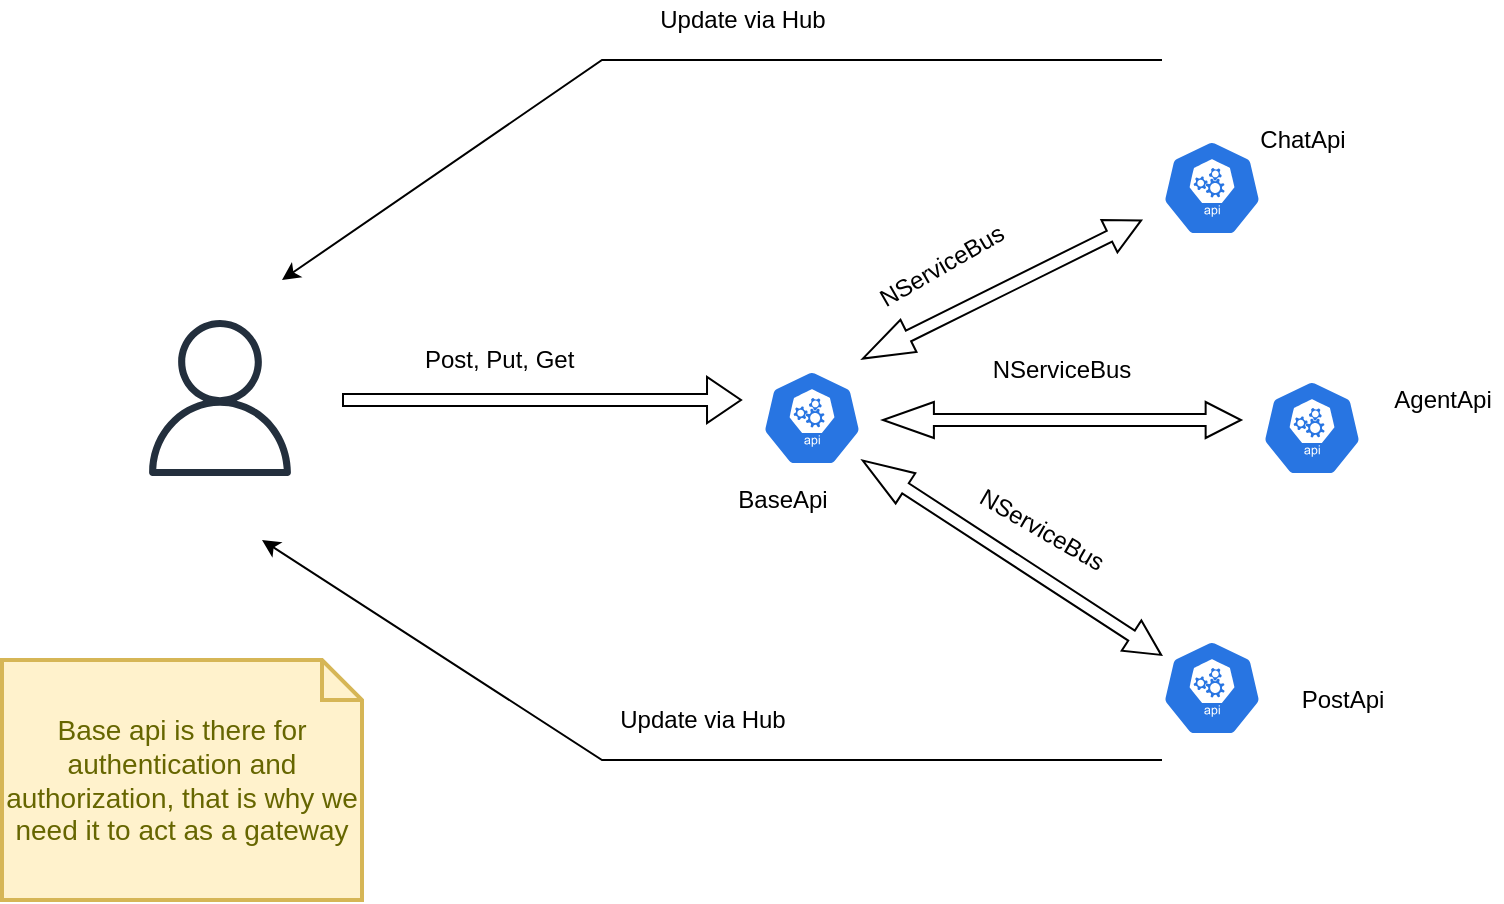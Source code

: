 <mxfile version="17.4.0" type="device"><diagram id="xF9FpaClg0seZ4Z-QAv8" name="Page-1"><mxGraphModel dx="1422" dy="762" grid="1" gridSize="10" guides="1" tooltips="1" connect="1" arrows="1" fold="1" page="1" pageScale="1" pageWidth="850" pageHeight="1100" math="0" shadow="0"><root><mxCell id="0"/><mxCell id="1" parent="0"/><mxCell id="zOUKeJoV4iiNTEb-m1iv-1" value="" style="sketch=0;outlineConnect=0;fontColor=#232F3E;gradientColor=none;fillColor=#232F3D;strokeColor=none;dashed=0;verticalLabelPosition=bottom;verticalAlign=top;align=center;html=1;fontSize=12;fontStyle=0;aspect=fixed;pointerEvents=1;shape=mxgraph.aws4.user;" vertex="1" parent="1"><mxGeometry x="130" y="270" width="78" height="78" as="geometry"/></mxCell><mxCell id="zOUKeJoV4iiNTEb-m1iv-2" value="" style="sketch=0;html=1;dashed=0;whitespace=wrap;fillColor=#2875E2;strokeColor=#ffffff;points=[[0.005,0.63,0],[0.1,0.2,0],[0.9,0.2,0],[0.5,0,0],[0.995,0.63,0],[0.72,0.99,0],[0.5,1,0],[0.28,0.99,0]];shape=mxgraph.kubernetes.icon;prIcon=api" vertex="1" parent="1"><mxGeometry x="440" y="295" width="50" height="48" as="geometry"/></mxCell><mxCell id="zOUKeJoV4iiNTEb-m1iv-3" value="" style="sketch=0;html=1;dashed=0;whitespace=wrap;fillColor=#2875E2;strokeColor=#ffffff;points=[[0.005,0.63,0],[0.1,0.2,0],[0.9,0.2,0],[0.5,0,0],[0.995,0.63,0],[0.72,0.99,0],[0.5,1,0],[0.28,0.99,0]];shape=mxgraph.kubernetes.icon;prIcon=api" vertex="1" parent="1"><mxGeometry x="640" y="180" width="50" height="48" as="geometry"/></mxCell><mxCell id="zOUKeJoV4iiNTEb-m1iv-4" value="" style="sketch=0;html=1;dashed=0;whitespace=wrap;fillColor=#2875E2;strokeColor=#ffffff;points=[[0.005,0.63,0],[0.1,0.2,0],[0.9,0.2,0],[0.5,0,0],[0.995,0.63,0],[0.72,0.99,0],[0.5,1,0],[0.28,0.99,0]];shape=mxgraph.kubernetes.icon;prIcon=api" vertex="1" parent="1"><mxGeometry x="690" y="300" width="50" height="48" as="geometry"/></mxCell><mxCell id="zOUKeJoV4iiNTEb-m1iv-5" value="" style="sketch=0;html=1;dashed=0;whitespace=wrap;fillColor=#2875E2;strokeColor=#ffffff;points=[[0.005,0.63,0],[0.1,0.2,0],[0.9,0.2,0],[0.5,0,0],[0.995,0.63,0],[0.72,0.99,0],[0.5,1,0],[0.28,0.99,0]];shape=mxgraph.kubernetes.icon;prIcon=api" vertex="1" parent="1"><mxGeometry x="640" y="430" width="50" height="48" as="geometry"/></mxCell><mxCell id="zOUKeJoV4iiNTEb-m1iv-8" value="" style="shape=flexArrow;endArrow=classic;html=1;rounded=0;width=6;endSize=5.33;endWidth=16;" edge="1" parent="1"><mxGeometry width="50" height="50" relative="1" as="geometry"><mxPoint x="230" y="310" as="sourcePoint"/><mxPoint x="430" y="310" as="targetPoint"/></mxGeometry></mxCell><mxCell id="zOUKeJoV4iiNTEb-m1iv-9" value="Post, Put, Get&amp;nbsp;" style="text;html=1;align=center;verticalAlign=middle;resizable=0;points=[];autosize=1;strokeColor=none;fillColor=none;" vertex="1" parent="1"><mxGeometry x="265" y="280" width="90" height="20" as="geometry"/></mxCell><mxCell id="zOUKeJoV4iiNTEb-m1iv-11" value="NServiceBus" style="text;html=1;strokeColor=none;fillColor=none;align=center;verticalAlign=middle;whiteSpace=wrap;rounded=0;rotation=-30;" vertex="1" parent="1"><mxGeometry x="500" y="228" width="60" height="30" as="geometry"/></mxCell><mxCell id="zOUKeJoV4iiNTEb-m1iv-14" value="NServiceBus" style="text;html=1;strokeColor=none;fillColor=none;align=center;verticalAlign=middle;whiteSpace=wrap;rounded=0;rotation=0;" vertex="1" parent="1"><mxGeometry x="560" y="280" width="60" height="30" as="geometry"/></mxCell><mxCell id="zOUKeJoV4iiNTEb-m1iv-15" value="NServiceBus" style="text;html=1;strokeColor=none;fillColor=none;align=center;verticalAlign=middle;whiteSpace=wrap;rounded=0;rotation=30;" vertex="1" parent="1"><mxGeometry x="550" y="360" width="60" height="30" as="geometry"/></mxCell><mxCell id="zOUKeJoV4iiNTEb-m1iv-17" value="BaseApi" style="text;html=1;align=center;verticalAlign=middle;resizable=0;points=[];autosize=1;strokeColor=none;fillColor=none;" vertex="1" parent="1"><mxGeometry x="420" y="350" width="60" height="20" as="geometry"/></mxCell><mxCell id="zOUKeJoV4iiNTEb-m1iv-19" value="PostApi" style="text;html=1;align=center;verticalAlign=middle;resizable=0;points=[];autosize=1;strokeColor=none;fillColor=none;" vertex="1" parent="1"><mxGeometry x="700" y="450" width="60" height="20" as="geometry"/></mxCell><mxCell id="zOUKeJoV4iiNTEb-m1iv-20" value="ChatApi" style="text;html=1;align=center;verticalAlign=middle;resizable=0;points=[];autosize=1;strokeColor=none;fillColor=none;" vertex="1" parent="1"><mxGeometry x="680" y="170" width="60" height="20" as="geometry"/></mxCell><mxCell id="zOUKeJoV4iiNTEb-m1iv-21" value="AgentApi" style="text;html=1;align=center;verticalAlign=middle;resizable=0;points=[];autosize=1;strokeColor=none;fillColor=none;" vertex="1" parent="1"><mxGeometry x="750" y="300" width="60" height="20" as="geometry"/></mxCell><mxCell id="zOUKeJoV4iiNTEb-m1iv-28" value="" style="endArrow=classic;html=1;rounded=0;" edge="1" parent="1"><mxGeometry width="50" height="50" relative="1" as="geometry"><mxPoint x="640" y="140" as="sourcePoint"/><mxPoint x="200" y="250" as="targetPoint"/><Array as="points"><mxPoint x="360" y="140"/></Array></mxGeometry></mxCell><mxCell id="zOUKeJoV4iiNTEb-m1iv-29" value="Update via Hub" style="text;html=1;align=center;verticalAlign=middle;resizable=0;points=[];autosize=1;strokeColor=none;fillColor=none;" vertex="1" parent="1"><mxGeometry x="380" y="110" width="100" height="20" as="geometry"/></mxCell><mxCell id="zOUKeJoV4iiNTEb-m1iv-30" value="" style="endArrow=classic;html=1;rounded=0;" edge="1" parent="1"><mxGeometry width="50" height="50" relative="1" as="geometry"><mxPoint x="640" y="490" as="sourcePoint"/><mxPoint x="190" y="380" as="targetPoint"/><Array as="points"><mxPoint x="360" y="490"/></Array></mxGeometry></mxCell><mxCell id="zOUKeJoV4iiNTEb-m1iv-31" value="Update via Hub" style="text;html=1;align=center;verticalAlign=middle;resizable=0;points=[];autosize=1;strokeColor=none;fillColor=none;" vertex="1" parent="1"><mxGeometry x="360" y="460" width="100" height="20" as="geometry"/></mxCell><mxCell id="zOUKeJoV4iiNTEb-m1iv-32" value="" style="shape=flexArrow;endArrow=classic;startArrow=classic;html=1;rounded=0;endWidth=11;endSize=5.56;startWidth=11;startSize=8.15;width=6;" edge="1" parent="1"><mxGeometry width="100" height="100" relative="1" as="geometry"><mxPoint x="500" y="320" as="sourcePoint"/><mxPoint x="680" y="320" as="targetPoint"/></mxGeometry></mxCell><mxCell id="zOUKeJoV4iiNTEb-m1iv-33" value="" style="shape=flexArrow;endArrow=classic;startArrow=classic;html=1;rounded=0;endWidth=11;endSize=5.56;startWidth=11;startSize=8.15;width=6;" edge="1" parent="1"><mxGeometry width="100" height="100" relative="1" as="geometry"><mxPoint x="490" y="289.5" as="sourcePoint"/><mxPoint x="630" y="220" as="targetPoint"/></mxGeometry></mxCell><mxCell id="zOUKeJoV4iiNTEb-m1iv-34" value="" style="shape=flexArrow;endArrow=classic;startArrow=classic;html=1;rounded=0;endWidth=11;endSize=5.56;startWidth=11;startSize=8.15;width=6;" edge="1" parent="1" target="zOUKeJoV4iiNTEb-m1iv-5"><mxGeometry width="100" height="100" relative="1" as="geometry"><mxPoint x="490" y="340" as="sourcePoint"/><mxPoint x="495" y="580" as="targetPoint"/></mxGeometry></mxCell><mxCell id="zOUKeJoV4iiNTEb-m1iv-35" value="Base api is there for authentication and authorization, that is why we need it to act as a gateway" style="shape=note;strokeWidth=2;fontSize=14;size=20;whiteSpace=wrap;html=1;fillColor=#fff2cc;strokeColor=#d6b656;fontColor=#666600;" vertex="1" parent="1"><mxGeometry x="60" y="440" width="180" height="120" as="geometry"/></mxCell></root></mxGraphModel></diagram></mxfile>
